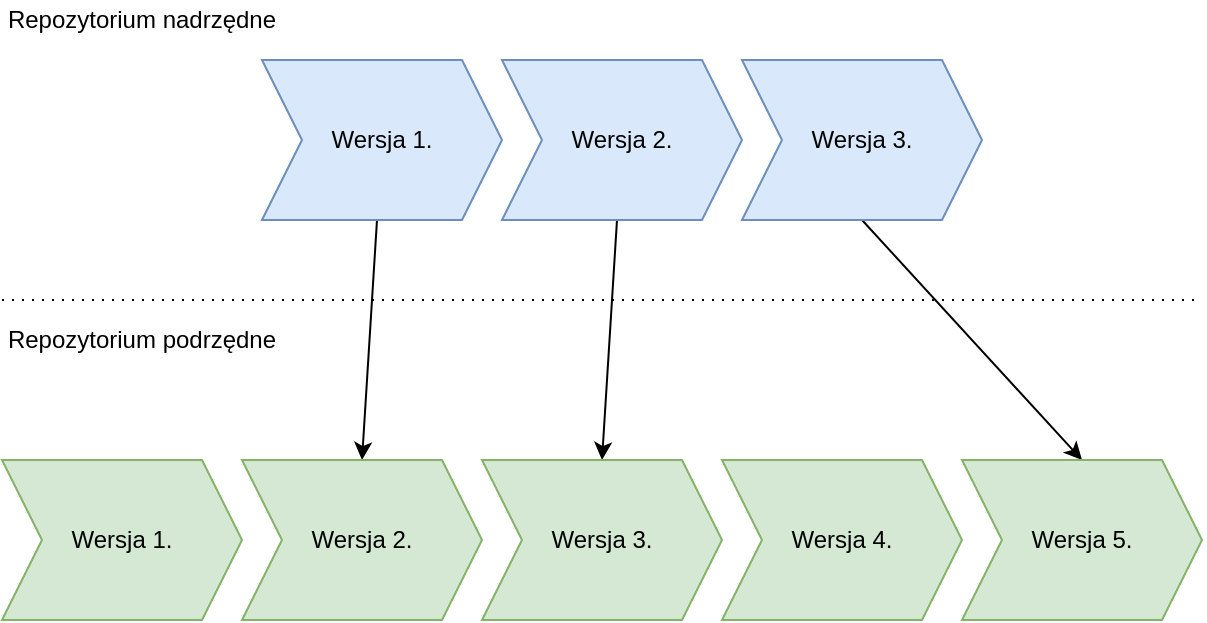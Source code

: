 <mxfile version="14.7.6" type="device"><diagram id="23iRSUPoRavnBvh4doch" name="Page-1"><mxGraphModel dx="1422" dy="780" grid="1" gridSize="10" guides="1" tooltips="1" connect="1" arrows="1" fold="1" page="1" pageScale="1" pageWidth="601" pageHeight="320" math="0" shadow="0"><root><mxCell id="0"/><mxCell id="1" parent="0"/><mxCell id="2" value="" style="endArrow=none;html=1;dashed=1;dashPattern=1 4;" parent="1" edge="1"><mxGeometry width="50" height="50" relative="1" as="geometry"><mxPoint y="150" as="sourcePoint"/><mxPoint x="600" y="150" as="targetPoint"/></mxGeometry></mxCell><mxCell id="3" value="Repozytorium nadrzędne" style="text;html=1;strokeColor=none;fillColor=none;align=center;verticalAlign=middle;whiteSpace=wrap;rounded=0;" parent="1" vertex="1"><mxGeometry width="140" height="20" as="geometry"/></mxCell><mxCell id="4" value="Repozytorium podrzędne" style="text;html=1;strokeColor=none;fillColor=none;align=center;verticalAlign=middle;whiteSpace=wrap;rounded=0;" parent="1" vertex="1"><mxGeometry y="160" width="140" height="20" as="geometry"/></mxCell><mxCell id="13" style="rounded=0;orthogonalLoop=1;jettySize=auto;html=1;entryX=0.5;entryY=0;entryDx=0;entryDy=0;" parent="1" source="5" target="9" edge="1"><mxGeometry relative="1" as="geometry"/></mxCell><mxCell id="5" value="Wersja 1." style="shape=step;perimeter=stepPerimeter;whiteSpace=wrap;html=1;fixedSize=1;fillColor=#dae8fc;strokeColor=#6c8ebf;" parent="1" vertex="1"><mxGeometry x="130" y="30" width="120" height="80" as="geometry"/></mxCell><mxCell id="14" style="edgeStyle=none;rounded=0;orthogonalLoop=1;jettySize=auto;html=1;entryX=0.5;entryY=0;entryDx=0;entryDy=0;" parent="1" source="6" target="10" edge="1"><mxGeometry relative="1" as="geometry"/></mxCell><mxCell id="6" value="Wersja 2." style="shape=step;perimeter=stepPerimeter;whiteSpace=wrap;html=1;fixedSize=1;fillColor=#dae8fc;strokeColor=#6c8ebf;" parent="1" vertex="1"><mxGeometry x="250" y="30" width="120" height="80" as="geometry"/></mxCell><mxCell id="15" style="edgeStyle=none;rounded=0;orthogonalLoop=1;jettySize=auto;html=1;entryX=0.5;entryY=0;entryDx=0;entryDy=0;exitX=0.5;exitY=1;exitDx=0;exitDy=0;" parent="1" source="7" target="12" edge="1"><mxGeometry relative="1" as="geometry"/></mxCell><mxCell id="7" value="Wersja 3." style="shape=step;perimeter=stepPerimeter;whiteSpace=wrap;html=1;fixedSize=1;fillColor=#dae8fc;strokeColor=#6c8ebf;" parent="1" vertex="1"><mxGeometry x="370" y="30" width="120" height="80" as="geometry"/></mxCell><mxCell id="8" value="Wersja 1." style="shape=step;perimeter=stepPerimeter;whiteSpace=wrap;html=1;fixedSize=1;fillColor=#d5e8d4;strokeColor=#82b366;" parent="1" vertex="1"><mxGeometry y="230" width="120" height="80" as="geometry"/></mxCell><mxCell id="9" value="Wersja 2." style="shape=step;perimeter=stepPerimeter;whiteSpace=wrap;html=1;fixedSize=1;fillColor=#d5e8d4;strokeColor=#82b366;" parent="1" vertex="1"><mxGeometry x="120" y="230" width="120" height="80" as="geometry"/></mxCell><mxCell id="10" value="Wersja 3." style="shape=step;perimeter=stepPerimeter;whiteSpace=wrap;html=1;fixedSize=1;fillColor=#d5e8d4;strokeColor=#82b366;" parent="1" vertex="1"><mxGeometry x="240" y="230" width="120" height="80" as="geometry"/></mxCell><mxCell id="11" value="Wersja 4." style="shape=step;perimeter=stepPerimeter;whiteSpace=wrap;html=1;fixedSize=1;fillColor=#d5e8d4;strokeColor=#82b366;" parent="1" vertex="1"><mxGeometry x="360" y="230" width="120" height="80" as="geometry"/></mxCell><mxCell id="12" value="Wersja 5." style="shape=step;perimeter=stepPerimeter;whiteSpace=wrap;html=1;fixedSize=1;fillColor=#d5e8d4;strokeColor=#82b366;" parent="1" vertex="1"><mxGeometry x="480" y="230" width="120" height="80" as="geometry"/></mxCell></root></mxGraphModel></diagram></mxfile>